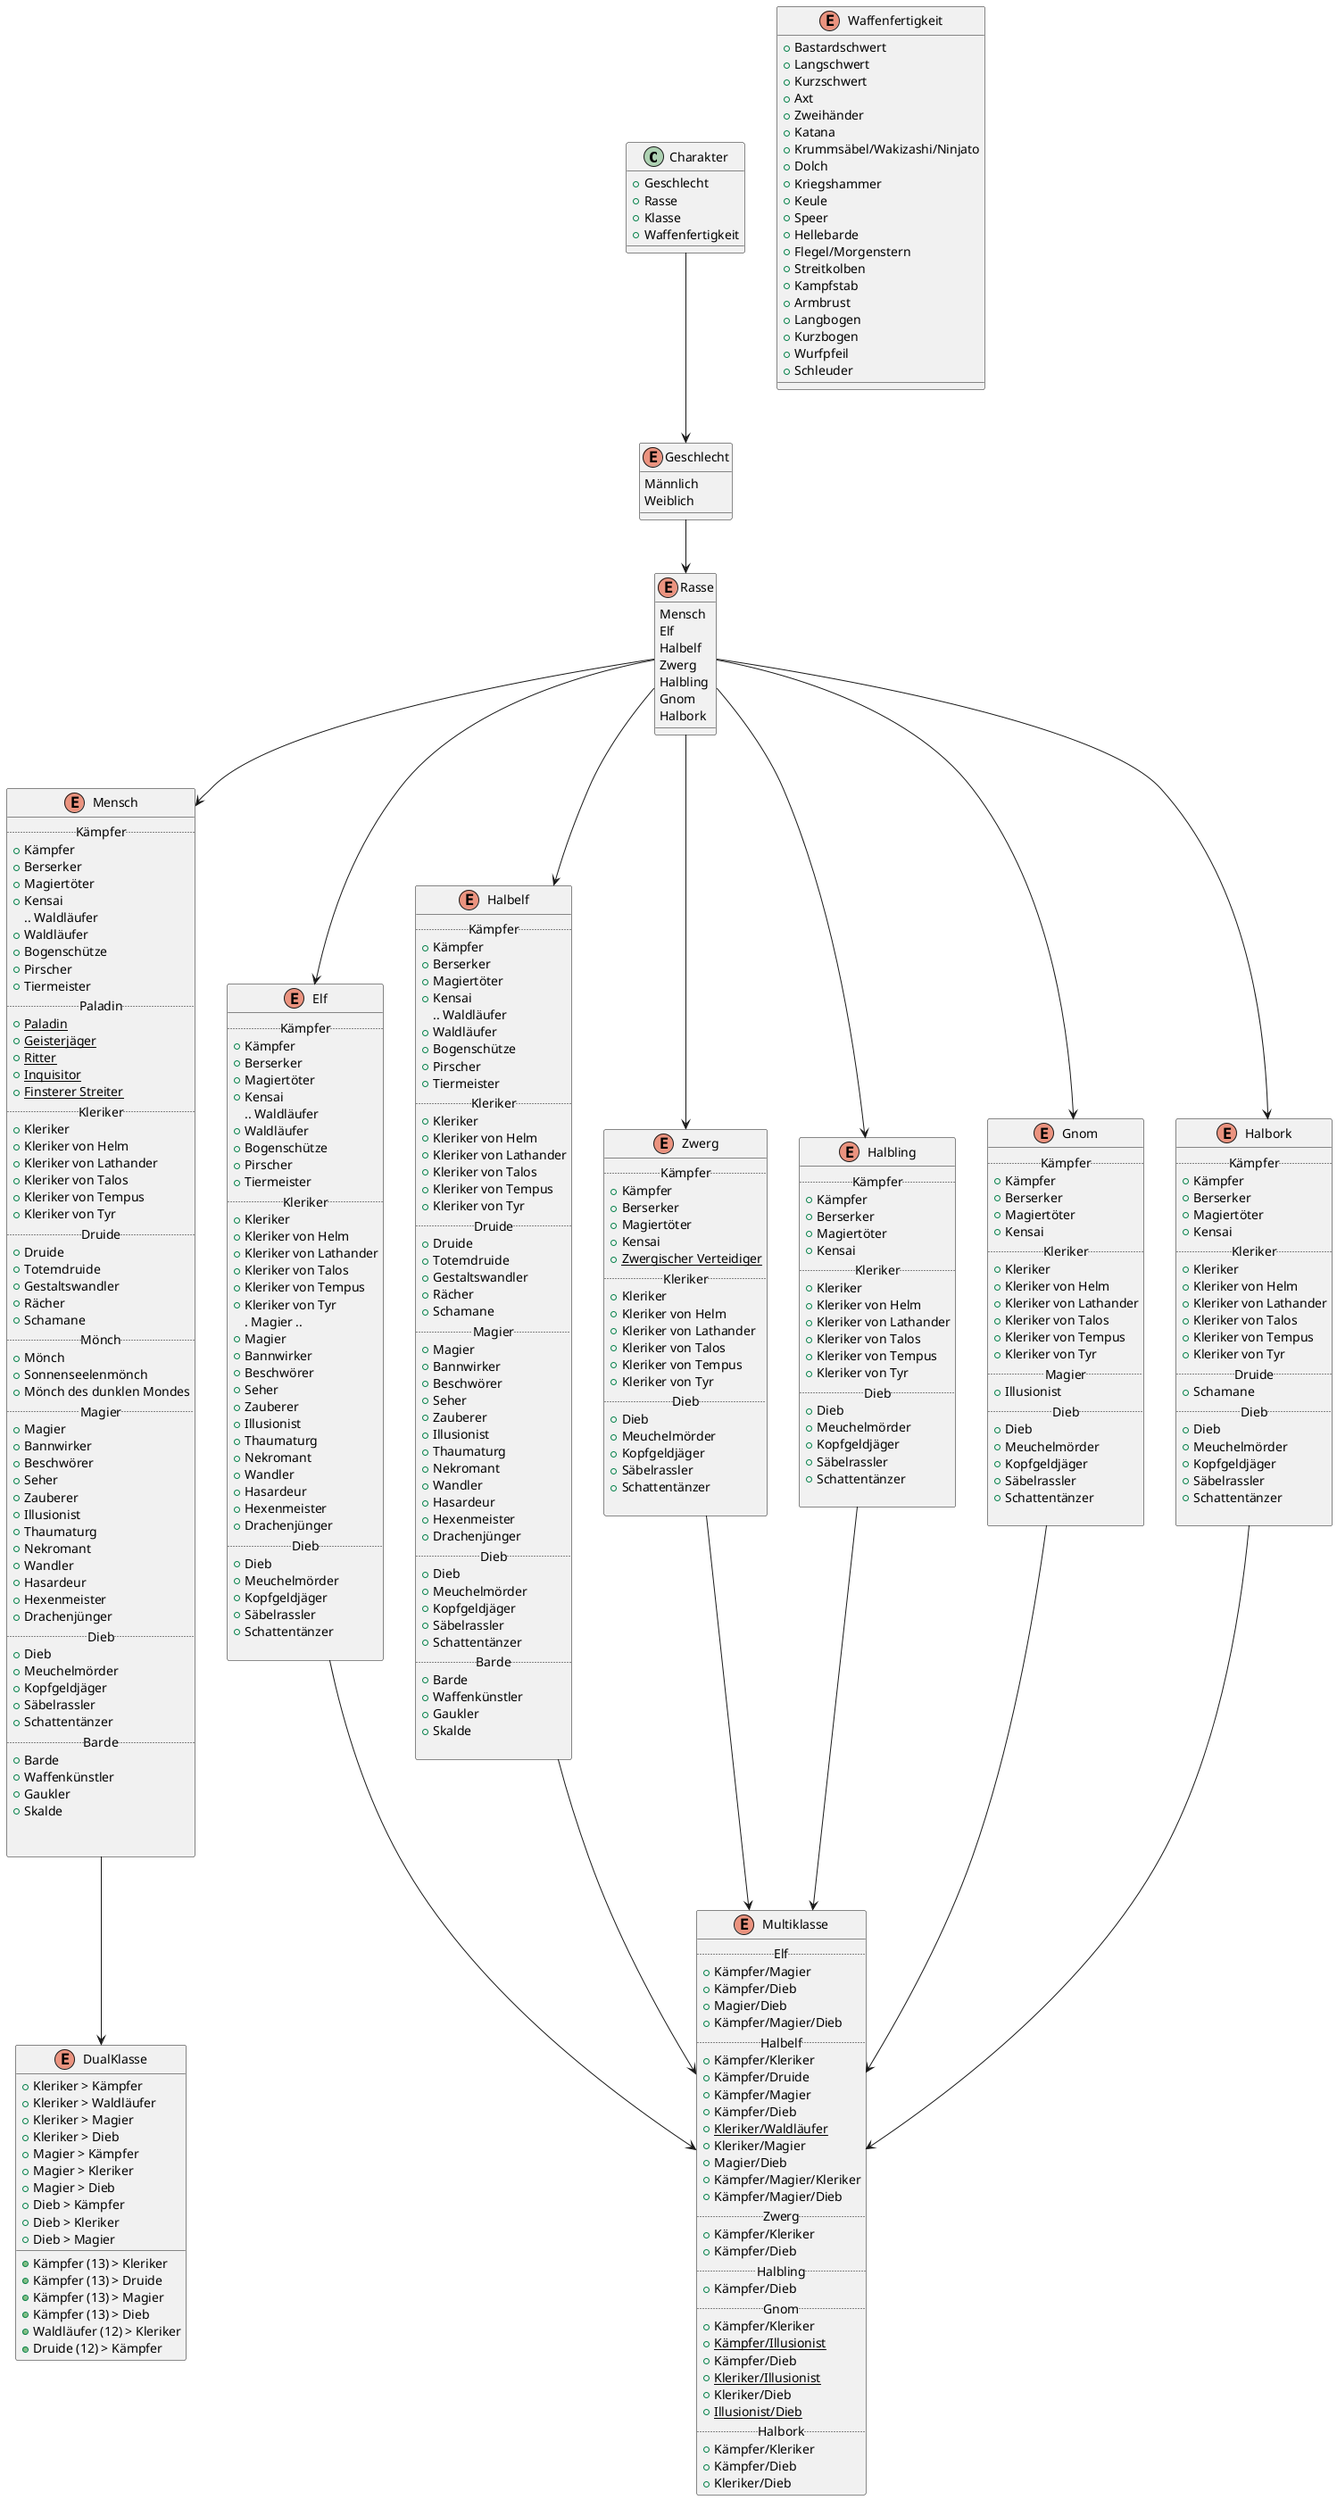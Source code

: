 /'
plantuml Character_Combination_Sheet.plantuml
'/

@startuml

class Charakter {
    + Geschlecht
    + Rasse
    + Klasse
    + Waffenfertigkeit
}

enum Geschlecht {
    Männlich
    Weiblich
}

enum Rasse {
    Mensch
    Elf
    Halbelf
    Zwerg
    Halbling
    Gnom
    Halbork
}

enum Mensch{
    .. Kämpfer ..
    + Kämpfer
    + Berserker
    + Magiertöter
    + Kensai
    .. Waldläufer
    + Waldläufer
    + Bogenschütze
    + Pirscher
    + Tiermeister
    .. Paladin ..
    + {static} Paladin
    + {static} Geisterjäger
    + {static} Ritter
    + {static} Inquisitor
    + {static} Finsterer Streiter
    .. Kleriker ..
    + Kleriker
    + Kleriker von Helm
    + Kleriker von Lathander
    + Kleriker von Talos
    + Kleriker von Tempus
    + Kleriker von Tyr
    .. Druide ..
    + Druide
    + Totemdruide
    + Gestaltswandler
    + Rächer
    + Schamane
    .. Mönch ..
    + Mönch
    + Sonnenseelenmönch
    + Mönch des dunklen Mondes
    .. Magier ..
    + Magier
    + Bannwirker
    + Beschwörer
    + Seher
    + Zauberer
    + Illusionist
    + Thaumaturg
    + Nekromant
    + Wandler
    + Hasardeur
    + Hexenmeister
    + Drachenjünger
    .. Dieb ..
    + Dieb
    + Meuchelmörder
    + Kopfgeldjäger
    + Säbelrassler
    + Schattentänzer
    .. Barde ..
    + Barde
    + Waffenkünstler
    + Gaukler
    + Skalde


}

enum Elf {
    .. Kämpfer ..
    + Kämpfer
    + Berserker
    + Magiertöter
    + Kensai
    .. Waldläufer
    + Waldläufer
    + Bogenschütze
    + Pirscher
    + Tiermeister
    .. Kleriker ..
    + Kleriker
    + Kleriker von Helm
    + Kleriker von Lathander
    + Kleriker von Talos
    + Kleriker von Tempus
    + Kleriker von Tyr
        . Magier ..
    + Magier
    + Bannwirker
    + Beschwörer
    + Seher
    + Zauberer
    + Illusionist
    + Thaumaturg
    + Nekromant
    + Wandler
    + Hasardeur
    + Hexenmeister
    + Drachenjünger
    .. Dieb ..
    + Dieb
    + Meuchelmörder
    + Kopfgeldjäger
    + Säbelrassler
    + Schattentänzer

}

enum Halbelf {
    .. Kämpfer ..
    + Kämpfer
    + Berserker
    + Magiertöter
    + Kensai
    .. Waldläufer
    + Waldläufer
    + Bogenschütze
    + Pirscher
    + Tiermeister
    .. Kleriker ..
    + Kleriker
    + Kleriker von Helm
    + Kleriker von Lathander
    + Kleriker von Talos
    + Kleriker von Tempus
    + Kleriker von Tyr
    .. Druide ..
    + Druide
    + Totemdruide
    + Gestaltswandler
    + Rächer
    + Schamane
    .. Magier ..
    + Magier
    + Bannwirker
    + Beschwörer
    + Seher
    + Zauberer
    + Illusionist
    + Thaumaturg
    + Nekromant
    + Wandler
    + Hasardeur
    + Hexenmeister
    + Drachenjünger
    .. Dieb ..
    + Dieb
    + Meuchelmörder
    + Kopfgeldjäger
    + Säbelrassler
    + Schattentänzer
    .. Barde ..
    + Barde
    + Waffenkünstler
    + Gaukler
    + Skalde

}

enum Zwerg {
    .. Kämpfer ..
    + Kämpfer
    + Berserker
    + Magiertöter
    + Kensai
    + {static} Zwergischer Verteidiger
    .. Kleriker ..
    + Kleriker
    + Kleriker von Helm
    + Kleriker von Lathander
    + Kleriker von Talos
    + Kleriker von Tempus
    + Kleriker von Tyr
    .. Dieb ..
    + Dieb
    + Meuchelmörder
    + Kopfgeldjäger
    + Säbelrassler
    + Schattentänzer

}

enum Halbling {
    .. Kämpfer ..
    + Kämpfer
    + Berserker
    + Magiertöter
    + Kensai
    .. Kleriker ..
    + Kleriker
    + Kleriker von Helm
    + Kleriker von Lathander
    + Kleriker von Talos
    + Kleriker von Tempus
    + Kleriker von Tyr
    .. Dieb ..
    + Dieb
    + Meuchelmörder
    + Kopfgeldjäger
    + Säbelrassler
    + Schattentänzer

}

enum Gnom {
    .. Kämpfer ..
    + Kämpfer
    + Berserker
    + Magiertöter
    + Kensai
    .. Kleriker ..
    + Kleriker
    + Kleriker von Helm
    + Kleriker von Lathander
    + Kleriker von Talos
    + Kleriker von Tempus
    + Kleriker von Tyr
    .. Magier ..
    + Illusionist
    .. Dieb ..
    + Dieb
    + Meuchelmörder
    + Kopfgeldjäger
    + Säbelrassler
    + Schattentänzer

}

enum Halbork {
    .. Kämpfer ..
    + Kämpfer
    + Berserker
    + Magiertöter
    + Kensai
    .. Kleriker ..
    + Kleriker
    + Kleriker von Helm
    + Kleriker von Lathander
    + Kleriker von Talos
    + Kleriker von Tempus
    + Kleriker von Tyr
    .. Druide ..
    + Schamane
    .. Dieb ..
    + Dieb
    + Meuchelmörder
    + Kopfgeldjäger
    + Säbelrassler
    + Schattentänzer

}

enum DualKlasse {
    + Kämpfer (13) > Kleriker
    + Kämpfer (13) > Druide
    + Kämpfer (13) > Magier
    + Kämpfer (13) > Dieb
    + Waldläufer (12) > Kleriker
    + Kleriker > Kämpfer
    + Kleriker > Waldläufer
    + Kleriker > Magier
    + Kleriker > Dieb
    + Druide (12) > Kämpfer
    + Magier > Kämpfer
    + Magier > Kleriker
    + Magier > Dieb
    + Dieb > Kämpfer
    + Dieb > Kleriker
    + Dieb > Magier

}

enum Multiklasse {
    .. Elf ..
    + Kämpfer/Magier
    + Kämpfer/Dieb
    + Magier/Dieb
    + Kämpfer/Magier/Dieb
    .. Halbelf ..
    + Kämpfer/Kleriker
    + Kämpfer/Druide
    + Kämpfer/Magier
    + Kämpfer/Dieb
    + {static} Kleriker/Waldläufer
    + Kleriker/Magier
    + Magier/Dieb
    + Kämpfer/Magier/Kleriker
    + Kämpfer/Magier/Dieb
    .. Zwerg ..
    + Kämpfer/Kleriker
    + Kämpfer/Dieb
    .. Halbling ..
    + Kämpfer/Dieb
    .. Gnom ..
    + Kämpfer/Kleriker
    + {static} Kämpfer/Illusionist
    + Kämpfer/Dieb
    + {static} Kleriker/Illusionist
    + Kleriker/Dieb
    + {static} Illusionist/Dieb
    .. Halbork ..
    + Kämpfer/Kleriker
    + Kämpfer/Dieb
    + Kleriker/Dieb
}

enum Waffenfertigkeit {
    + Bastardschwert
    + Langschwert
    + Kurzschwert
    + Axt
    + Zweihänder
    + Katana
    + Krummsäbel/Wakizashi/Ninjato
    + Dolch
    + Kriegshammer
    + Keule
    + Speer
    + Hellebarde
    + Flegel/Morgenstern
    + Streitkolben
    + Kampfstab
    + Armbrust
    + Langbogen
    + Kurzbogen
    + Wurfpfeil
    + Schleuder
}

Charakter --> Geschlecht
Geschlecht --> Rasse

Rasse --> Mensch
Rasse --> Elf
Rasse --> Halbelf
Rasse --> Zwerg
Rasse --> Halbling
Rasse --> Gnom
Rasse --> Halbork

Mensch --> DualKlasse

Elf --> Multiklasse
Halbelf --> Multiklasse
Zwerg --> Multiklasse
Halbling --> Multiklasse
Gnom --> Multiklasse
Halbork --> Multiklasse

@enduml
